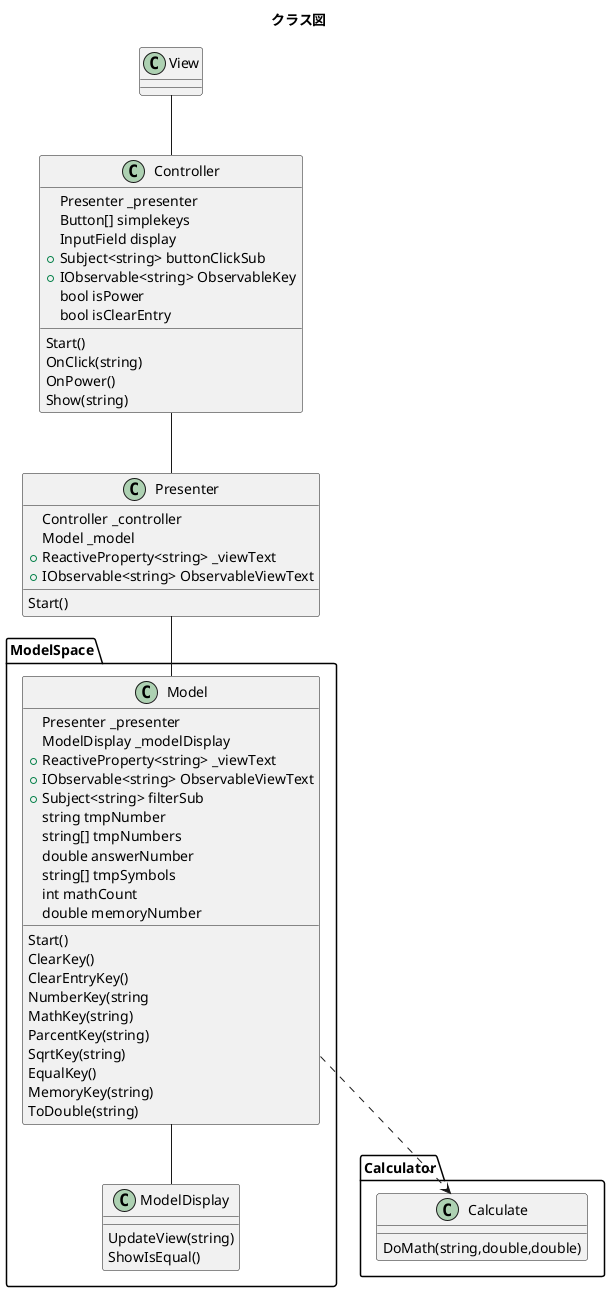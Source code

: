 @startuml
title クラス図
class View
class Controller{
    Presenter _presenter
    Button[] simplekeys
    InputField display
    +Subject<string> buttonClickSub
    +IObservable<string> ObservableKey
    bool isPower
    bool isClearEntry
    Start()
    OnClick(string)
    OnPower()
    Show(string)
}

class Presenter{
    Controller _controller
    Model _model
    +ReactiveProperty<string> _viewText
    +IObservable<string> ObservableViewText
    Start()
}
namespace ModelSpace {
    class Model{
        Presenter _presenter
        ModelDisplay _modelDisplay
        +ReactiveProperty<string> _viewText
        +IObservable<string> ObservableViewText
        +Subject<string> filterSub
        string tmpNumber
        string[] tmpNumbers
        double answerNumber
        string[] tmpSymbols
        int mathCount
        double memoryNumber
        Start()
        ClearKey()
        ClearEntryKey()
        NumberKey(string
        MathKey(string)
        ParcentKey(string)
        SqrtKey(string)
        EqualKey()
        MemoryKey(string)
        ToDouble(string)
    }
    class ModelDisplay{
        UpdateView(string)
        ShowIsEqual()
    }
}
namespace Calculator {
    class Calculate{
        DoMath(string,double,double)
    }
}

View -- Controller
Controller -- Presenter
Presenter -- ModelSpace.Model
ModelSpace.Model -- ModelSpace.ModelDisplay
ModelSpace.Model ..> Calculator.Calculate
@enduml